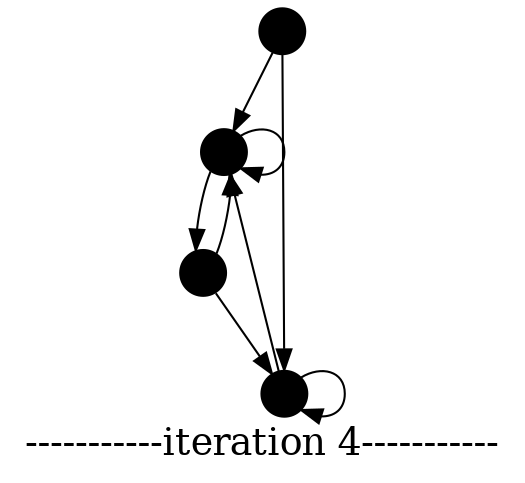 /*****
C-558468033414059-181011175920 @4
*****/

digraph G {
  graph [splines=false overlap=false]
  node  [shape=ellipse, width=0.3, height=0.3, label=""]
  1 [style=filled, fillcolor="black"];
  3 [style=filled, fillcolor="black"];
  5 [style=filled, fillcolor="black"];
  6 [style=filled, fillcolor="black"];
  1 -> 5;
  1 -> 6;
  3 -> 5;
  3 -> 6;
  5 -> 3;
  5 -> 5;
  6 -> 5;
  6 -> 6;
  label = "-----------iteration 4-----------";  fontsize=18;
}
